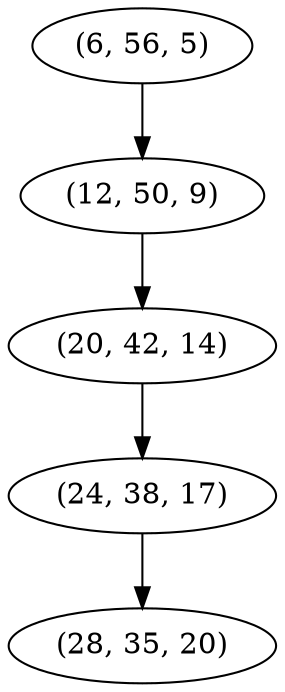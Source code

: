 digraph tree {
    "(6, 56, 5)";
    "(12, 50, 9)";
    "(20, 42, 14)";
    "(24, 38, 17)";
    "(28, 35, 20)";
    "(6, 56, 5)" -> "(12, 50, 9)";
    "(12, 50, 9)" -> "(20, 42, 14)";
    "(20, 42, 14)" -> "(24, 38, 17)";
    "(24, 38, 17)" -> "(28, 35, 20)";
}
